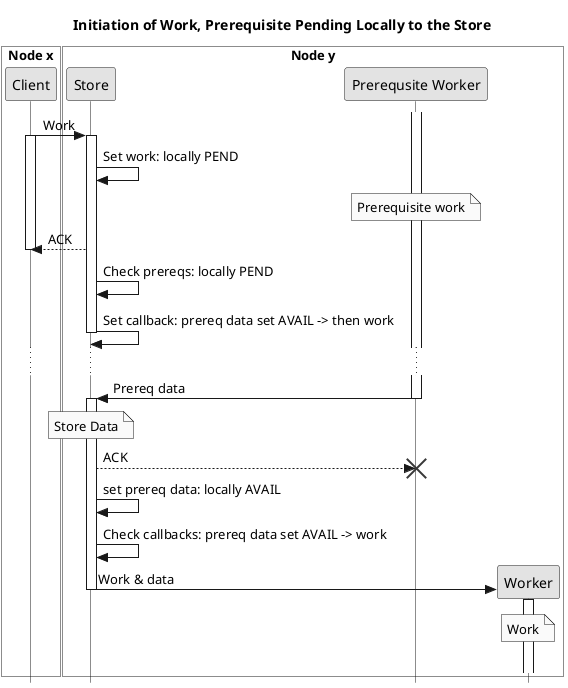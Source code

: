 @startuml
skinparam monochrome true
skinparam shadowing false
skinparam style strictuml
skinparam LifelineStrategy nosolid
title Initiation of Work, Prerequisite Pending Locally to the Store

box "Node x" #ffffff
participant Client as client
end box
box "Node y" #ffffff
participant Store as store
participant "Prerequsite Worker" as pworker
participant Worker as worker
end box

activate pworker
client -> store ++: Work
activate client
store -> store: Set work: locally PEND
note over pworker
Prerequisite work
end note
store --> client: ACK
deactivate client
store -> store: Check prereqs: locally PEND
store -> store: Set callback: prereq data set AVAIL -> then work
deactivate store
...
pworker -> store --++: Prereq data
note over store
Store Data
end note
store --> pworker !!: ACK
store -> store: set prereq data: locally AVAIL
store -> store: Check callbacks: prereq data set AVAIL -> work
store -> worker **: Work & data
activate worker
deactivate store
note over worker
Work
end note
|||
@enduml

